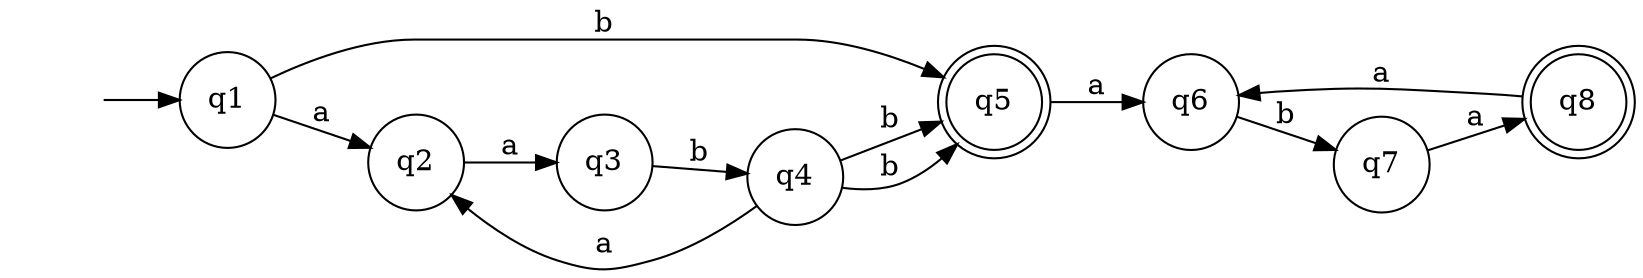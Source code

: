 digraph G41 {
rankdir="LR";
node[shape = "circle"];
q0 [style = invis];
q5[shape = doublecircle];
q8[shape = doublecircle];
q0->q1;
q1->q2->q3[label="a"];
q3->q4->q5[label="b"];
q1->q5[label="b"];
q4->q2[label="a"];
q4->q5[label="b"];
q5->q6[label="a"];
q6->q7[label="b"];
q7->q8->q6[label="a"];
}
